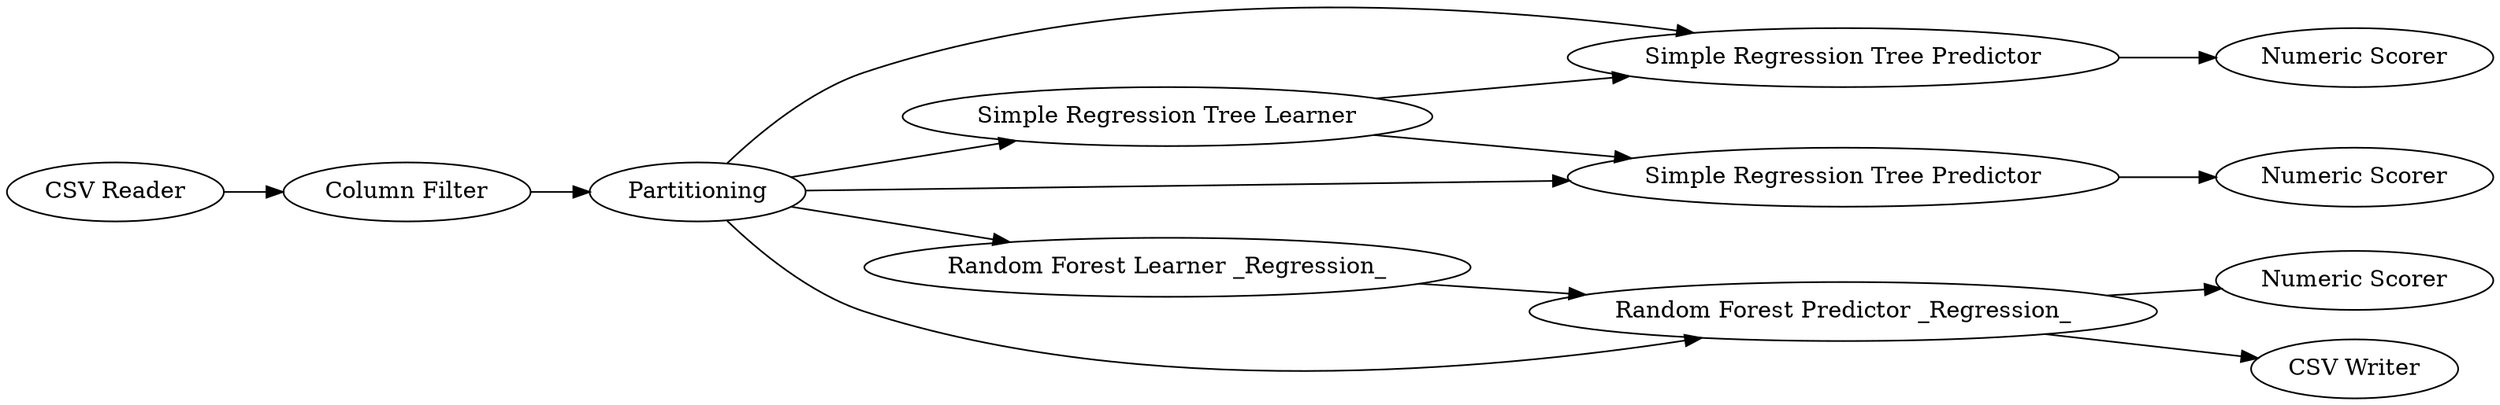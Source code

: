 digraph {
	1 [label="CSV Reader"]
	2 [label="Column Filter"]
	5 [label=Partitioning]
	6 [label="Simple Regression Tree Learner"]
	7 [label="Simple Regression Tree Predictor"]
	8 [label="Numeric Scorer"]
	9 [label="Numeric Scorer"]
	10 [label="Simple Regression Tree Predictor"]
	11 [label="Random Forest Learner _Regression_"]
	12 [label="Random Forest Predictor _Regression_"]
	13 [label="Numeric Scorer"]
	14 [label="CSV Writer"]
	1 -> 2
	2 -> 5
	5 -> 7
	5 -> 6
	5 -> 12
	5 -> 11
	5 -> 10
	6 -> 7
	6 -> 10
	7 -> 8
	10 -> 9
	11 -> 12
	12 -> 13
	12 -> 14
	rankdir=LR
}
